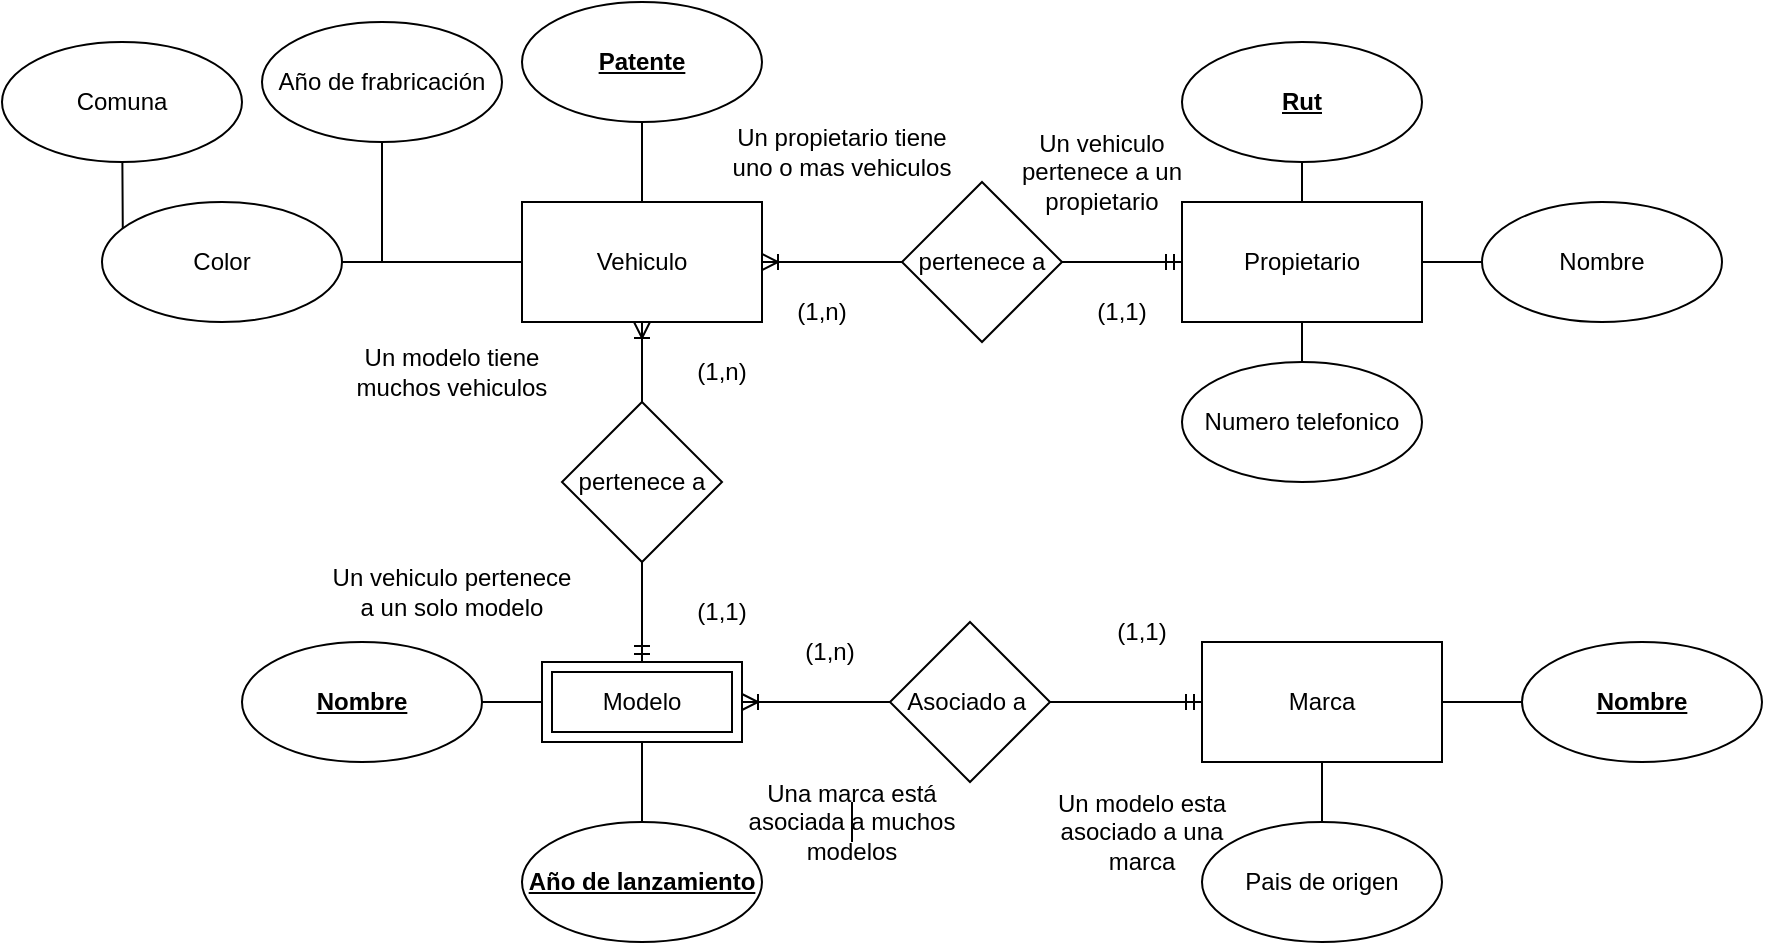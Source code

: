 <mxfile version="17.2.4" type="device" pages="2"><diagram id="9xuCKJwccRderx1mfEHY" name="Problema 1"><mxGraphModel dx="1848" dy="672" grid="1" gridSize="10" guides="1" tooltips="1" connect="1" arrows="1" fold="1" page="1" pageScale="1" pageWidth="827" pageHeight="1169" math="0" shadow="0"><root><mxCell id="0"/><mxCell id="1" parent="0"/><mxCell id="jZJsF5XmCMgCcr7AKAvY-7" value="" style="edgeStyle=orthogonalEdgeStyle;rounded=0;orthogonalLoop=1;jettySize=auto;html=1;endArrow=none;endFill=0;startArrow=ERoneToMany;startFill=0;" parent="1" source="jZJsF5XmCMgCcr7AKAvY-1" target="jZJsF5XmCMgCcr7AKAvY-6" edge="1"><mxGeometry relative="1" as="geometry"/></mxCell><mxCell id="jZJsF5XmCMgCcr7AKAvY-17" style="edgeStyle=orthogonalEdgeStyle;rounded=0;orthogonalLoop=1;jettySize=auto;html=1;entryX=0.5;entryY=0;entryDx=0;entryDy=0;startArrow=ERoneToMany;startFill=0;endArrow=none;endFill=0;" parent="1" source="jZJsF5XmCMgCcr7AKAvY-1" target="jZJsF5XmCMgCcr7AKAvY-16" edge="1"><mxGeometry relative="1" as="geometry"/></mxCell><mxCell id="jZJsF5XmCMgCcr7AKAvY-51" value="" style="edgeStyle=orthogonalEdgeStyle;rounded=0;orthogonalLoop=1;jettySize=auto;html=1;startArrow=none;startFill=0;endArrow=none;endFill=0;" parent="1" source="jZJsF5XmCMgCcr7AKAvY-1" target="jZJsF5XmCMgCcr7AKAvY-50" edge="1"><mxGeometry relative="1" as="geometry"/></mxCell><mxCell id="jZJsF5XmCMgCcr7AKAvY-53" value="" style="edgeStyle=orthogonalEdgeStyle;rounded=0;orthogonalLoop=1;jettySize=auto;html=1;startArrow=none;startFill=0;endArrow=none;endFill=0;" parent="1" source="jZJsF5XmCMgCcr7AKAvY-1" target="jZJsF5XmCMgCcr7AKAvY-52" edge="1"><mxGeometry relative="1" as="geometry"/></mxCell><mxCell id="jZJsF5XmCMgCcr7AKAvY-55" value="" style="edgeStyle=orthogonalEdgeStyle;rounded=0;orthogonalLoop=1;jettySize=auto;html=1;startArrow=none;startFill=0;endArrow=none;endFill=0;" parent="1" source="jZJsF5XmCMgCcr7AKAvY-1" target="jZJsF5XmCMgCcr7AKAvY-54" edge="1"><mxGeometry relative="1" as="geometry"/></mxCell><mxCell id="jZJsF5XmCMgCcr7AKAvY-73" style="edgeStyle=orthogonalEdgeStyle;rounded=0;orthogonalLoop=1;jettySize=auto;html=1;startArrow=none;startFill=0;endArrow=none;endFill=0;" parent="1" source="jZJsF5XmCMgCcr7AKAvY-1" edge="1"><mxGeometry relative="1" as="geometry"><mxPoint x="-50" y="130" as="targetPoint"/></mxGeometry></mxCell><mxCell id="jZJsF5XmCMgCcr7AKAvY-1" value="Vehiculo" style="rounded=0;whiteSpace=wrap;html=1;" parent="1" vertex="1"><mxGeometry x="150" y="180" width="120" height="60" as="geometry"/></mxCell><mxCell id="jZJsF5XmCMgCcr7AKAvY-39" value="" style="edgeStyle=orthogonalEdgeStyle;rounded=0;orthogonalLoop=1;jettySize=auto;html=1;startArrow=none;startFill=0;endArrow=none;endFill=0;" parent="1" source="jZJsF5XmCMgCcr7AKAvY-2" target="jZJsF5XmCMgCcr7AKAvY-38" edge="1"><mxGeometry relative="1" as="geometry"/></mxCell><mxCell id="jZJsF5XmCMgCcr7AKAvY-41" value="" style="edgeStyle=orthogonalEdgeStyle;rounded=0;orthogonalLoop=1;jettySize=auto;html=1;startArrow=none;startFill=0;endArrow=none;endFill=0;" parent="1" source="jZJsF5XmCMgCcr7AKAvY-2" target="jZJsF5XmCMgCcr7AKAvY-40" edge="1"><mxGeometry relative="1" as="geometry"/></mxCell><mxCell id="jZJsF5XmCMgCcr7AKAvY-44" value="" style="edgeStyle=orthogonalEdgeStyle;rounded=0;orthogonalLoop=1;jettySize=auto;html=1;startArrow=none;startFill=0;endArrow=none;endFill=0;" parent="1" source="jZJsF5XmCMgCcr7AKAvY-2" target="jZJsF5XmCMgCcr7AKAvY-43" edge="1"><mxGeometry relative="1" as="geometry"/></mxCell><mxCell id="jZJsF5XmCMgCcr7AKAvY-2" value="Propietario" style="rounded=0;whiteSpace=wrap;html=1;" parent="1" vertex="1"><mxGeometry x="480" y="180" width="120" height="60" as="geometry"/></mxCell><mxCell id="jZJsF5XmCMgCcr7AKAvY-31" value="" style="edgeStyle=orthogonalEdgeStyle;rounded=0;orthogonalLoop=1;jettySize=auto;html=1;startArrow=ERoneToMany;startFill=0;endArrow=none;endFill=0;exitX=1;exitY=0.5;exitDx=0;exitDy=0;" parent="1" source="jZJsF5XmCMgCcr7AKAvY-56" target="jZJsF5XmCMgCcr7AKAvY-30" edge="1"><mxGeometry relative="1" as="geometry"><mxPoint x="270" y="430" as="sourcePoint"/></mxGeometry></mxCell><mxCell id="jZJsF5XmCMgCcr7AKAvY-63" style="edgeStyle=orthogonalEdgeStyle;rounded=0;orthogonalLoop=1;jettySize=auto;html=1;entryX=0;entryY=0.5;entryDx=0;entryDy=0;startArrow=none;startFill=0;endArrow=none;endFill=0;" parent="1" source="jZJsF5XmCMgCcr7AKAvY-4" target="jZJsF5XmCMgCcr7AKAvY-62" edge="1"><mxGeometry relative="1" as="geometry"/></mxCell><mxCell id="jZJsF5XmCMgCcr7AKAvY-65" value="" style="edgeStyle=orthogonalEdgeStyle;rounded=0;orthogonalLoop=1;jettySize=auto;html=1;startArrow=none;startFill=0;endArrow=none;endFill=0;" parent="1" source="jZJsF5XmCMgCcr7AKAvY-4" target="jZJsF5XmCMgCcr7AKAvY-64" edge="1"><mxGeometry relative="1" as="geometry"/></mxCell><mxCell id="jZJsF5XmCMgCcr7AKAvY-4" value="Marca" style="rounded=0;whiteSpace=wrap;html=1;" parent="1" vertex="1"><mxGeometry x="490" y="400" width="120" height="60" as="geometry"/></mxCell><mxCell id="jZJsF5XmCMgCcr7AKAvY-11" style="edgeStyle=orthogonalEdgeStyle;rounded=0;orthogonalLoop=1;jettySize=auto;html=1;entryX=0;entryY=0.5;entryDx=0;entryDy=0;endArrow=ERmandOne;endFill=0;" parent="1" source="jZJsF5XmCMgCcr7AKAvY-6" target="jZJsF5XmCMgCcr7AKAvY-2" edge="1"><mxGeometry relative="1" as="geometry"/></mxCell><mxCell id="jZJsF5XmCMgCcr7AKAvY-6" value="pertenece a" style="rhombus;whiteSpace=wrap;html=1;rounded=0;" parent="1" vertex="1"><mxGeometry x="340" y="170" width="80" height="80" as="geometry"/></mxCell><mxCell id="jZJsF5XmCMgCcr7AKAvY-12" value="Un propietario tiene uno o mas vehiculos" style="text;html=1;strokeColor=none;fillColor=none;align=center;verticalAlign=middle;whiteSpace=wrap;rounded=0;" parent="1" vertex="1"><mxGeometry x="250" y="140" width="120" height="30" as="geometry"/></mxCell><mxCell id="jZJsF5XmCMgCcr7AKAvY-13" value="Un vehiculo pertenece a un propietario" style="text;html=1;strokeColor=none;fillColor=none;align=center;verticalAlign=middle;whiteSpace=wrap;rounded=0;" parent="1" vertex="1"><mxGeometry x="380" y="150" width="120" height="30" as="geometry"/></mxCell><mxCell id="jZJsF5XmCMgCcr7AKAvY-14" value="(1,n)" style="text;html=1;strokeColor=none;fillColor=none;align=center;verticalAlign=middle;whiteSpace=wrap;rounded=0;" parent="1" vertex="1"><mxGeometry x="270" y="220" width="60" height="30" as="geometry"/></mxCell><mxCell id="jZJsF5XmCMgCcr7AKAvY-15" value="(1,1)" style="text;html=1;strokeColor=none;fillColor=none;align=center;verticalAlign=middle;whiteSpace=wrap;rounded=0;" parent="1" vertex="1"><mxGeometry x="420" y="220" width="60" height="30" as="geometry"/></mxCell><mxCell id="jZJsF5XmCMgCcr7AKAvY-18" style="edgeStyle=orthogonalEdgeStyle;rounded=0;orthogonalLoop=1;jettySize=auto;html=1;entryX=0.5;entryY=0;entryDx=0;entryDy=0;startArrow=none;startFill=0;endArrow=ERmandOne;endFill=0;" parent="1" source="jZJsF5XmCMgCcr7AKAvY-16" target="jZJsF5XmCMgCcr7AKAvY-56" edge="1"><mxGeometry relative="1" as="geometry"><mxPoint x="210" y="400" as="targetPoint"/></mxGeometry></mxCell><mxCell id="jZJsF5XmCMgCcr7AKAvY-16" value="pertenece a" style="rhombus;whiteSpace=wrap;html=1;rounded=0;" parent="1" vertex="1"><mxGeometry x="170" y="280" width="80" height="80" as="geometry"/></mxCell><mxCell id="jZJsF5XmCMgCcr7AKAvY-19" value="Un modelo tiene muchos vehiculos" style="text;html=1;strokeColor=none;fillColor=none;align=center;verticalAlign=middle;whiteSpace=wrap;rounded=0;" parent="1" vertex="1"><mxGeometry x="60" y="250" width="110" height="30" as="geometry"/></mxCell><mxCell id="jZJsF5XmCMgCcr7AKAvY-20" value="(1,n)" style="text;html=1;strokeColor=none;fillColor=none;align=center;verticalAlign=middle;whiteSpace=wrap;rounded=0;" parent="1" vertex="1"><mxGeometry x="220" y="250" width="60" height="30" as="geometry"/></mxCell><mxCell id="jZJsF5XmCMgCcr7AKAvY-21" value="(1,1)" style="text;html=1;strokeColor=none;fillColor=none;align=center;verticalAlign=middle;whiteSpace=wrap;rounded=0;" parent="1" vertex="1"><mxGeometry x="220" y="370" width="60" height="30" as="geometry"/></mxCell><mxCell id="jZJsF5XmCMgCcr7AKAvY-22" value="Un vehiculo pertenece a un solo modelo" style="text;html=1;strokeColor=none;fillColor=none;align=center;verticalAlign=middle;whiteSpace=wrap;rounded=0;" parent="1" vertex="1"><mxGeometry x="50" y="360" width="130" height="30" as="geometry"/></mxCell><mxCell id="jZJsF5XmCMgCcr7AKAvY-32" style="edgeStyle=orthogonalEdgeStyle;rounded=0;orthogonalLoop=1;jettySize=auto;html=1;entryX=0;entryY=0.5;entryDx=0;entryDy=0;startArrow=none;startFill=0;endArrow=ERmandOne;endFill=0;" parent="1" source="jZJsF5XmCMgCcr7AKAvY-30" target="jZJsF5XmCMgCcr7AKAvY-4" edge="1"><mxGeometry relative="1" as="geometry"/></mxCell><mxCell id="jZJsF5XmCMgCcr7AKAvY-30" value="Asociado a&amp;nbsp;" style="rhombus;whiteSpace=wrap;html=1;rounded=0;" parent="1" vertex="1"><mxGeometry x="334" y="390" width="80" height="80" as="geometry"/></mxCell><mxCell id="jZJsF5XmCMgCcr7AKAvY-33" value="(1,1)" style="text;html=1;strokeColor=none;fillColor=none;align=center;verticalAlign=middle;whiteSpace=wrap;rounded=0;" parent="1" vertex="1"><mxGeometry x="430" y="380" width="60" height="30" as="geometry"/></mxCell><mxCell id="jZJsF5XmCMgCcr7AKAvY-34" value="Un modelo esta asociado a una marca" style="text;html=1;strokeColor=none;fillColor=none;align=center;verticalAlign=middle;whiteSpace=wrap;rounded=0;" parent="1" vertex="1"><mxGeometry x="405" y="480" width="110" height="30" as="geometry"/></mxCell><mxCell id="jZJsF5XmCMgCcr7AKAvY-35" value="Una marca está asociada a muchos modelos" style="text;html=1;strokeColor=none;fillColor=none;align=center;verticalAlign=middle;whiteSpace=wrap;rounded=0;" parent="1" vertex="1"><mxGeometry x="260" y="480" width="110" height="20" as="geometry"/></mxCell><mxCell id="jZJsF5XmCMgCcr7AKAvY-36" value="(1,n)" style="text;html=1;strokeColor=none;fillColor=none;align=center;verticalAlign=middle;whiteSpace=wrap;rounded=0;" parent="1" vertex="1"><mxGeometry x="274" y="390" width="60" height="30" as="geometry"/></mxCell><mxCell id="jZJsF5XmCMgCcr7AKAvY-37" style="edgeStyle=orthogonalEdgeStyle;rounded=0;orthogonalLoop=1;jettySize=auto;html=1;exitX=0.5;exitY=1;exitDx=0;exitDy=0;entryX=0.5;entryY=0;entryDx=0;entryDy=0;startArrow=none;startFill=0;endArrow=none;endFill=0;" parent="1" source="jZJsF5XmCMgCcr7AKAvY-35" target="jZJsF5XmCMgCcr7AKAvY-35" edge="1"><mxGeometry relative="1" as="geometry"/></mxCell><mxCell id="jZJsF5XmCMgCcr7AKAvY-38" value="Nombre" style="ellipse;whiteSpace=wrap;html=1;rounded=0;" parent="1" vertex="1"><mxGeometry x="630" y="180" width="120" height="60" as="geometry"/></mxCell><mxCell id="jZJsF5XmCMgCcr7AKAvY-40" value="&lt;u&gt;&lt;b&gt;Rut&lt;/b&gt;&lt;/u&gt;" style="ellipse;whiteSpace=wrap;html=1;rounded=0;" parent="1" vertex="1"><mxGeometry x="480" y="100" width="120" height="60" as="geometry"/></mxCell><mxCell id="jZJsF5XmCMgCcr7AKAvY-43" value="Numero telefonico" style="ellipse;whiteSpace=wrap;html=1;rounded=0;" parent="1" vertex="1"><mxGeometry x="480" y="260" width="120" height="60" as="geometry"/></mxCell><mxCell id="jZJsF5XmCMgCcr7AKAvY-50" value="&lt;b&gt;&lt;u&gt;Patente&lt;/u&gt;&lt;/b&gt;" style="ellipse;whiteSpace=wrap;html=1;rounded=0;" parent="1" vertex="1"><mxGeometry x="150" y="80" width="120" height="60" as="geometry"/></mxCell><mxCell id="jZJsF5XmCMgCcr7AKAvY-52" value="Color" style="ellipse;whiteSpace=wrap;html=1;rounded=0;" parent="1" vertex="1"><mxGeometry x="-60" y="180" width="120" height="60" as="geometry"/></mxCell><mxCell id="jZJsF5XmCMgCcr7AKAvY-54" value="Año de frabricación" style="ellipse;whiteSpace=wrap;html=1;rounded=0;" parent="1" vertex="1"><mxGeometry x="20" y="90" width="120" height="60" as="geometry"/></mxCell><mxCell id="jZJsF5XmCMgCcr7AKAvY-59" value="" style="edgeStyle=orthogonalEdgeStyle;rounded=0;orthogonalLoop=1;jettySize=auto;html=1;startArrow=none;startFill=0;endArrow=none;endFill=0;" parent="1" source="jZJsF5XmCMgCcr7AKAvY-56" target="jZJsF5XmCMgCcr7AKAvY-58" edge="1"><mxGeometry relative="1" as="geometry"/></mxCell><mxCell id="jZJsF5XmCMgCcr7AKAvY-61" value="" style="edgeStyle=orthogonalEdgeStyle;rounded=0;orthogonalLoop=1;jettySize=auto;html=1;startArrow=none;startFill=0;endArrow=none;endFill=0;" parent="1" source="jZJsF5XmCMgCcr7AKAvY-56" target="jZJsF5XmCMgCcr7AKAvY-60" edge="1"><mxGeometry relative="1" as="geometry"/></mxCell><mxCell id="jZJsF5XmCMgCcr7AKAvY-56" value="Modelo" style="shape=ext;margin=3;double=1;whiteSpace=wrap;html=1;align=center;" parent="1" vertex="1"><mxGeometry x="160" y="410" width="100" height="40" as="geometry"/></mxCell><mxCell id="jZJsF5XmCMgCcr7AKAvY-58" value="&lt;b&gt;&lt;u&gt;Nombre&lt;/u&gt;&lt;/b&gt;" style="ellipse;whiteSpace=wrap;html=1;" parent="1" vertex="1"><mxGeometry x="10" y="400" width="120" height="60" as="geometry"/></mxCell><mxCell id="jZJsF5XmCMgCcr7AKAvY-60" value="&lt;b&gt;&lt;u&gt;Año de lanzamiento&lt;/u&gt;&lt;/b&gt;" style="ellipse;whiteSpace=wrap;html=1;" parent="1" vertex="1"><mxGeometry x="150" y="490" width="120" height="60" as="geometry"/></mxCell><mxCell id="jZJsF5XmCMgCcr7AKAvY-62" value="&lt;b&gt;&lt;u&gt;Nombre&lt;/u&gt;&lt;/b&gt;" style="ellipse;whiteSpace=wrap;html=1;" parent="1" vertex="1"><mxGeometry x="650" y="400" width="120" height="60" as="geometry"/></mxCell><mxCell id="jZJsF5XmCMgCcr7AKAvY-64" value="Pais de origen" style="ellipse;whiteSpace=wrap;html=1;rounded=0;" parent="1" vertex="1"><mxGeometry x="490" y="490" width="120" height="60" as="geometry"/></mxCell><mxCell id="jZJsF5XmCMgCcr7AKAvY-74" value="Comuna" style="ellipse;whiteSpace=wrap;html=1;" parent="1" vertex="1"><mxGeometry x="-110" y="100" width="120" height="60" as="geometry"/></mxCell></root></mxGraphModel></diagram><diagram id="JsTeyu3HRoTJsyrHK9cI" name="Problema 2"><mxGraphModel dx="868" dy="571" grid="1" gridSize="10" guides="1" tooltips="1" connect="1" arrows="1" fold="1" page="1" pageScale="1" pageWidth="827" pageHeight="1169" math="0" shadow="0"><root><mxCell id="0"/><mxCell id="1" parent="0"/><mxCell id="Nxp377I6i_9zuJguQU5r-7" value="" style="edgeStyle=orthogonalEdgeStyle;rounded=0;orthogonalLoop=1;jettySize=auto;html=1;startArrow=ERmandOne;startFill=0;endArrow=none;endFill=0;" parent="1" source="Nxp377I6i_9zuJguQU5r-1" target="Nxp377I6i_9zuJguQU5r-6" edge="1"><mxGeometry relative="1" as="geometry"/></mxCell><mxCell id="Nxp377I6i_9zuJguQU5r-52" style="edgeStyle=orthogonalEdgeStyle;curved=1;orthogonalLoop=1;jettySize=auto;html=1;entryX=0.5;entryY=0;entryDx=0;entryDy=0;startArrow=none;startFill=0;endArrow=none;endFill=0;strokeColor=default;" parent="1" source="Nxp377I6i_9zuJguQU5r-1" target="Nxp377I6i_9zuJguQU5r-51" edge="1"><mxGeometry relative="1" as="geometry"/></mxCell><mxCell id="Nxp377I6i_9zuJguQU5r-56" style="edgeStyle=orthogonalEdgeStyle;curved=1;orthogonalLoop=1;jettySize=auto;html=1;entryX=0.5;entryY=0;entryDx=0;entryDy=0;startArrow=none;startFill=0;endArrow=none;endFill=0;strokeColor=default;" parent="1" source="Nxp377I6i_9zuJguQU5r-1" target="Nxp377I6i_9zuJguQU5r-55" edge="1"><mxGeometry relative="1" as="geometry"/></mxCell><mxCell id="Nxp377I6i_9zuJguQU5r-59" value="" style="edgeStyle=orthogonalEdgeStyle;curved=1;orthogonalLoop=1;jettySize=auto;html=1;startArrow=none;startFill=0;endArrow=none;endFill=0;strokeColor=default;" parent="1" source="Nxp377I6i_9zuJguQU5r-1" target="Nxp377I6i_9zuJguQU5r-58" edge="1"><mxGeometry relative="1" as="geometry"/></mxCell><mxCell id="Nxp377I6i_9zuJguQU5r-1" value="Proveedor" style="rounded=0;whiteSpace=wrap;html=1;" parent="1" vertex="1"><mxGeometry x="189" y="420" width="120" height="60" as="geometry"/></mxCell><mxCell id="Nxp377I6i_9zuJguQU5r-18" value="" style="edgeStyle=orthogonalEdgeStyle;rounded=0;orthogonalLoop=1;jettySize=auto;html=1;startArrow=ERoneToMany;startFill=0;endArrow=none;endFill=0;" parent="1" source="Nxp377I6i_9zuJguQU5r-2" target="Nxp377I6i_9zuJguQU5r-17" edge="1"><mxGeometry relative="1" as="geometry"/></mxCell><mxCell id="Nxp377I6i_9zuJguQU5r-31" value="" style="edgeStyle=orthogonalEdgeStyle;rounded=0;orthogonalLoop=1;jettySize=auto;html=1;startArrow=none;startFill=0;endArrow=none;endFill=0;" parent="1" source="Nxp377I6i_9zuJguQU5r-2" target="Nxp377I6i_9zuJguQU5r-30" edge="1"><mxGeometry relative="1" as="geometry"/></mxCell><mxCell id="Nxp377I6i_9zuJguQU5r-33" value="" style="edgeStyle=orthogonalEdgeStyle;orthogonalLoop=1;jettySize=auto;html=1;startArrow=none;startFill=0;endArrow=none;endFill=0;curved=1;" parent="1" source="Nxp377I6i_9zuJguQU5r-2" target="Nxp377I6i_9zuJguQU5r-32" edge="1"><mxGeometry relative="1" as="geometry"/></mxCell><mxCell id="Nxp377I6i_9zuJguQU5r-35" value="" style="edgeStyle=orthogonalEdgeStyle;orthogonalLoop=1;jettySize=auto;html=1;startArrow=none;startFill=0;endArrow=none;endFill=0;curved=1;" parent="1" source="Nxp377I6i_9zuJguQU5r-2" target="Nxp377I6i_9zuJguQU5r-34" edge="1"><mxGeometry relative="1" as="geometry"/></mxCell><mxCell id="Nxp377I6i_9zuJguQU5r-37" value="" style="edgeStyle=orthogonalEdgeStyle;orthogonalLoop=1;jettySize=auto;html=1;startArrow=none;startFill=0;endArrow=none;endFill=0;strokeColor=default;curved=1;" parent="1" source="Nxp377I6i_9zuJguQU5r-2" target="Nxp377I6i_9zuJguQU5r-36" edge="1"><mxGeometry relative="1" as="geometry"/></mxCell><mxCell id="Nxp377I6i_9zuJguQU5r-40" value="" style="edgeStyle=orthogonalEdgeStyle;orthogonalLoop=1;jettySize=auto;html=1;startArrow=none;startFill=0;endArrow=none;endFill=0;curved=1;" parent="1" source="Nxp377I6i_9zuJguQU5r-2" target="Nxp377I6i_9zuJguQU5r-39" edge="1"><mxGeometry relative="1" as="geometry"/></mxCell><mxCell id="Nxp377I6i_9zuJguQU5r-42" value="" style="edgeStyle=orthogonalEdgeStyle;orthogonalLoop=1;jettySize=auto;html=1;startArrow=none;startFill=0;endArrow=none;endFill=0;curved=1;" parent="1" source="Nxp377I6i_9zuJguQU5r-2" target="Nxp377I6i_9zuJguQU5r-41" edge="1"><mxGeometry relative="1" as="geometry"/></mxCell><mxCell id="Nxp377I6i_9zuJguQU5r-46" value="" style="edgeStyle=orthogonalEdgeStyle;curved=1;orthogonalLoop=1;jettySize=auto;html=1;startArrow=none;startFill=0;endArrow=none;endFill=0;strokeColor=default;" parent="1" source="Nxp377I6i_9zuJguQU5r-2" target="Nxp377I6i_9zuJguQU5r-45" edge="1"><mxGeometry relative="1" as="geometry"/></mxCell><mxCell id="Nxp377I6i_9zuJguQU5r-2" value="Producto" style="rounded=0;whiteSpace=wrap;html=1;" parent="1" vertex="1"><mxGeometry x="510" y="180" width="120" height="60" as="geometry"/></mxCell><mxCell id="Nxp377I6i_9zuJguQU5r-12" value="" style="edgeStyle=orthogonalEdgeStyle;rounded=0;orthogonalLoop=1;jettySize=auto;html=1;startArrow=ERmandOne;startFill=0;endArrow=none;endFill=0;" parent="1" source="Nxp377I6i_9zuJguQU5r-3" target="Nxp377I6i_9zuJguQU5r-11" edge="1"><mxGeometry relative="1" as="geometry"/></mxCell><mxCell id="Nxp377I6i_9zuJguQU5r-24" value="" style="edgeStyle=orthogonalEdgeStyle;rounded=0;orthogonalLoop=1;jettySize=auto;html=1;startArrow=none;startFill=0;endArrow=none;endFill=0;" parent="1" source="Nxp377I6i_9zuJguQU5r-3" target="Nxp377I6i_9zuJguQU5r-23" edge="1"><mxGeometry relative="1" as="geometry"/></mxCell><mxCell id="Nxp377I6i_9zuJguQU5r-29" value="" style="edgeStyle=orthogonalEdgeStyle;rounded=0;orthogonalLoop=1;jettySize=auto;html=1;startArrow=none;startFill=0;endArrow=none;endFill=0;" parent="1" source="Nxp377I6i_9zuJguQU5r-3" target="Nxp377I6i_9zuJguQU5r-28" edge="1"><mxGeometry relative="1" as="geometry"/></mxCell><mxCell id="Nxp377I6i_9zuJguQU5r-3" value="Ubicacion en Bodega" style="rounded=0;whiteSpace=wrap;html=1;" parent="1" vertex="1"><mxGeometry x="189" y="180" width="120" height="60" as="geometry"/></mxCell><mxCell id="Nxp377I6i_9zuJguQU5r-44" value="" style="edgeStyle=orthogonalEdgeStyle;curved=1;orthogonalLoop=1;jettySize=auto;html=1;startArrow=none;startFill=0;endArrow=none;endFill=0;strokeColor=default;" parent="1" source="Nxp377I6i_9zuJguQU5r-4" target="Nxp377I6i_9zuJguQU5r-43" edge="1"><mxGeometry relative="1" as="geometry"/></mxCell><mxCell id="Nxp377I6i_9zuJguQU5r-48" value="" style="edgeStyle=orthogonalEdgeStyle;curved=1;orthogonalLoop=1;jettySize=auto;html=1;startArrow=none;startFill=0;endArrow=none;endFill=0;strokeColor=default;" parent="1" source="Nxp377I6i_9zuJguQU5r-4" target="Nxp377I6i_9zuJguQU5r-47" edge="1"><mxGeometry relative="1" as="geometry"/></mxCell><mxCell id="Nxp377I6i_9zuJguQU5r-50" value="" style="edgeStyle=orthogonalEdgeStyle;curved=1;orthogonalLoop=1;jettySize=auto;html=1;startArrow=none;startFill=0;endArrow=none;endFill=0;strokeColor=default;" parent="1" source="Nxp377I6i_9zuJguQU5r-4" target="Nxp377I6i_9zuJguQU5r-49" edge="1"><mxGeometry relative="1" as="geometry"/></mxCell><mxCell id="Nxp377I6i_9zuJguQU5r-4" value="Marca" style="rounded=0;whiteSpace=wrap;html=1;" parent="1" vertex="1"><mxGeometry x="510" y="420" width="120" height="60" as="geometry"/></mxCell><mxCell id="Nxp377I6i_9zuJguQU5r-8" style="edgeStyle=orthogonalEdgeStyle;rounded=0;orthogonalLoop=1;jettySize=auto;html=1;entryX=0;entryY=0.5;entryDx=0;entryDy=0;startArrow=none;startFill=0;endArrow=ERoneToMany;endFill=0;" parent="1" source="Nxp377I6i_9zuJguQU5r-6" target="Nxp377I6i_9zuJguQU5r-4" edge="1"><mxGeometry relative="1" as="geometry"/></mxCell><mxCell id="Nxp377I6i_9zuJguQU5r-6" value="distribuye" style="rhombus;whiteSpace=wrap;html=1;rounded=0;" parent="1" vertex="1"><mxGeometry x="373" y="410" width="80" height="80" as="geometry"/></mxCell><mxCell id="Nxp377I6i_9zuJguQU5r-9" value="(1,n)" style="text;html=1;strokeColor=none;fillColor=none;align=center;verticalAlign=middle;whiteSpace=wrap;rounded=0;" parent="1" vertex="1"><mxGeometry x="449" y="390" width="60" height="30" as="geometry"/></mxCell><mxCell id="Nxp377I6i_9zuJguQU5r-10" value="(1,1)" style="text;html=1;strokeColor=none;fillColor=none;align=center;verticalAlign=middle;whiteSpace=wrap;rounded=0;" parent="1" vertex="1"><mxGeometry x="319" y="390" width="60" height="30" as="geometry"/></mxCell><mxCell id="Nxp377I6i_9zuJguQU5r-14" style="edgeStyle=orthogonalEdgeStyle;rounded=0;orthogonalLoop=1;jettySize=auto;html=1;entryX=0;entryY=0.5;entryDx=0;entryDy=0;startArrow=none;startFill=0;endArrow=ERoneToMany;endFill=0;" parent="1" source="Nxp377I6i_9zuJguQU5r-11" target="Nxp377I6i_9zuJguQU5r-2" edge="1"><mxGeometry relative="1" as="geometry"/></mxCell><mxCell id="Nxp377I6i_9zuJguQU5r-11" value="Almacena" style="rhombus;whiteSpace=wrap;html=1;rounded=0;" parent="1" vertex="1"><mxGeometry x="374" y="170" width="80" height="80" as="geometry"/></mxCell><mxCell id="Nxp377I6i_9zuJguQU5r-15" value="(1,n)" style="text;html=1;strokeColor=none;fillColor=none;align=center;verticalAlign=middle;whiteSpace=wrap;rounded=0;" parent="1" vertex="1"><mxGeometry x="450" y="170" width="60" height="30" as="geometry"/></mxCell><mxCell id="Nxp377I6i_9zuJguQU5r-16" value="(1,1)" style="text;html=1;strokeColor=none;fillColor=none;align=center;verticalAlign=middle;whiteSpace=wrap;rounded=0;" parent="1" vertex="1"><mxGeometry x="320" y="170" width="60" height="30" as="geometry"/></mxCell><mxCell id="Nxp377I6i_9zuJguQU5r-20" style="edgeStyle=orthogonalEdgeStyle;rounded=0;orthogonalLoop=1;jettySize=auto;html=1;startArrow=none;startFill=0;endArrow=ERmandOne;endFill=0;" parent="1" source="Nxp377I6i_9zuJguQU5r-17" target="Nxp377I6i_9zuJguQU5r-4" edge="1"><mxGeometry relative="1" as="geometry"/></mxCell><mxCell id="Nxp377I6i_9zuJguQU5r-17" value="Pertenece a&amp;nbsp;" style="rhombus;whiteSpace=wrap;html=1;rounded=0;direction=south;" parent="1" vertex="1"><mxGeometry x="530" y="280" width="80" height="80" as="geometry"/></mxCell><mxCell id="Nxp377I6i_9zuJguQU5r-21" value="(1,1)" style="text;html=1;strokeColor=none;fillColor=none;align=center;verticalAlign=middle;whiteSpace=wrap;rounded=0;" parent="1" vertex="1"><mxGeometry x="590" y="380" width="60" height="30" as="geometry"/></mxCell><mxCell id="Nxp377I6i_9zuJguQU5r-22" value="(1,n)" style="text;html=1;strokeColor=none;fillColor=none;align=center;verticalAlign=middle;whiteSpace=wrap;rounded=0;" parent="1" vertex="1"><mxGeometry x="590" y="270" width="60" height="30" as="geometry"/></mxCell><mxCell id="Nxp377I6i_9zuJguQU5r-23" value="&lt;b&gt;&lt;u&gt;ID&lt;/u&gt;&lt;/b&gt;" style="ellipse;whiteSpace=wrap;html=1;rounded=0;" parent="1" vertex="1"><mxGeometry x="190" y="70" width="120" height="60" as="geometry"/></mxCell><mxCell id="Nxp377I6i_9zuJguQU5r-28" value="Nombre" style="ellipse;whiteSpace=wrap;html=1;rounded=0;" parent="1" vertex="1"><mxGeometry x="40" y="180" width="120" height="60" as="geometry"/></mxCell><mxCell id="Nxp377I6i_9zuJguQU5r-30" value="&lt;b&gt;&lt;u&gt;ID&lt;/u&gt;&lt;/b&gt;" style="ellipse;whiteSpace=wrap;html=1;rounded=0;" parent="1" vertex="1"><mxGeometry x="510" y="40" width="120" height="60" as="geometry"/></mxCell><mxCell id="Nxp377I6i_9zuJguQU5r-32" value="Tipo de producto" style="ellipse;whiteSpace=wrap;html=1;rounded=0;" parent="1" vertex="1"><mxGeometry x="750" y="90" width="120" height="60" as="geometry"/></mxCell><mxCell id="Nxp377I6i_9zuJguQU5r-34" value="Fecha elab" style="ellipse;whiteSpace=wrap;html=1;rounded=0;" parent="1" vertex="1"><mxGeometry x="620" y="90" width="120" height="60" as="geometry"/></mxCell><mxCell id="Nxp377I6i_9zuJguQU5r-36" value="Fecha vencimiento" style="ellipse;whiteSpace=wrap;html=1;rounded=0;" parent="1" vertex="1"><mxGeometry x="720" y="250" width="120" height="60" as="geometry"/></mxCell><mxCell id="Nxp377I6i_9zuJguQU5r-39" value="Stock" style="ellipse;whiteSpace=wrap;html=1;rounded=0;" parent="1" vertex="1"><mxGeometry x="400" y="80" width="120" height="60" as="geometry"/></mxCell><mxCell id="Nxp377I6i_9zuJguQU5r-41" value="Nombre" style="ellipse;whiteSpace=wrap;html=1;rounded=0;" parent="1" vertex="1"><mxGeometry x="660" y="330" width="120" height="60" as="geometry"/></mxCell><mxCell id="Nxp377I6i_9zuJguQU5r-43" value="&lt;b&gt;&lt;u&gt;Nombre&lt;/u&gt;&lt;/b&gt;" style="ellipse;whiteSpace=wrap;html=1;rounded=0;" parent="1" vertex="1"><mxGeometry x="510" y="560" width="120" height="60" as="geometry"/></mxCell><mxCell id="Nxp377I6i_9zuJguQU5r-45" value="Descripcion" style="ellipse;whiteSpace=wrap;html=1;rounded=0;" parent="1" vertex="1"><mxGeometry x="720" y="180" width="120" height="60" as="geometry"/></mxCell><mxCell id="Nxp377I6i_9zuJguQU5r-47" value="Telefono" style="ellipse;whiteSpace=wrap;html=1;rounded=0;" parent="1" vertex="1"><mxGeometry x="680" y="410" width="120" height="60" as="geometry"/></mxCell><mxCell id="Nxp377I6i_9zuJguQU5r-49" value="Ubicacion de le fabrica principal" style="ellipse;whiteSpace=wrap;html=1;rounded=0;" parent="1" vertex="1"><mxGeometry x="640" y="520" width="120" height="60" as="geometry"/></mxCell><mxCell id="Nxp377I6i_9zuJguQU5r-51" value="&lt;b&gt;&lt;u&gt;Nombre&lt;/u&gt;&lt;/b&gt;" style="ellipse;whiteSpace=wrap;html=1;rounded=0;" parent="1" vertex="1"><mxGeometry x="170" y="540" width="120" height="60" as="geometry"/></mxCell><mxCell id="Nxp377I6i_9zuJguQU5r-55" value="Telefono" style="ellipse;whiteSpace=wrap;html=1;rounded=0;" parent="1" vertex="1"><mxGeometry x="300" y="540" width="120" height="60" as="geometry"/></mxCell><mxCell id="Nxp377I6i_9zuJguQU5r-58" value="Direccion" style="ellipse;whiteSpace=wrap;html=1;rounded=0;" parent="1" vertex="1"><mxGeometry x="40" y="420" width="120" height="60" as="geometry"/></mxCell></root></mxGraphModel></diagram></mxfile>